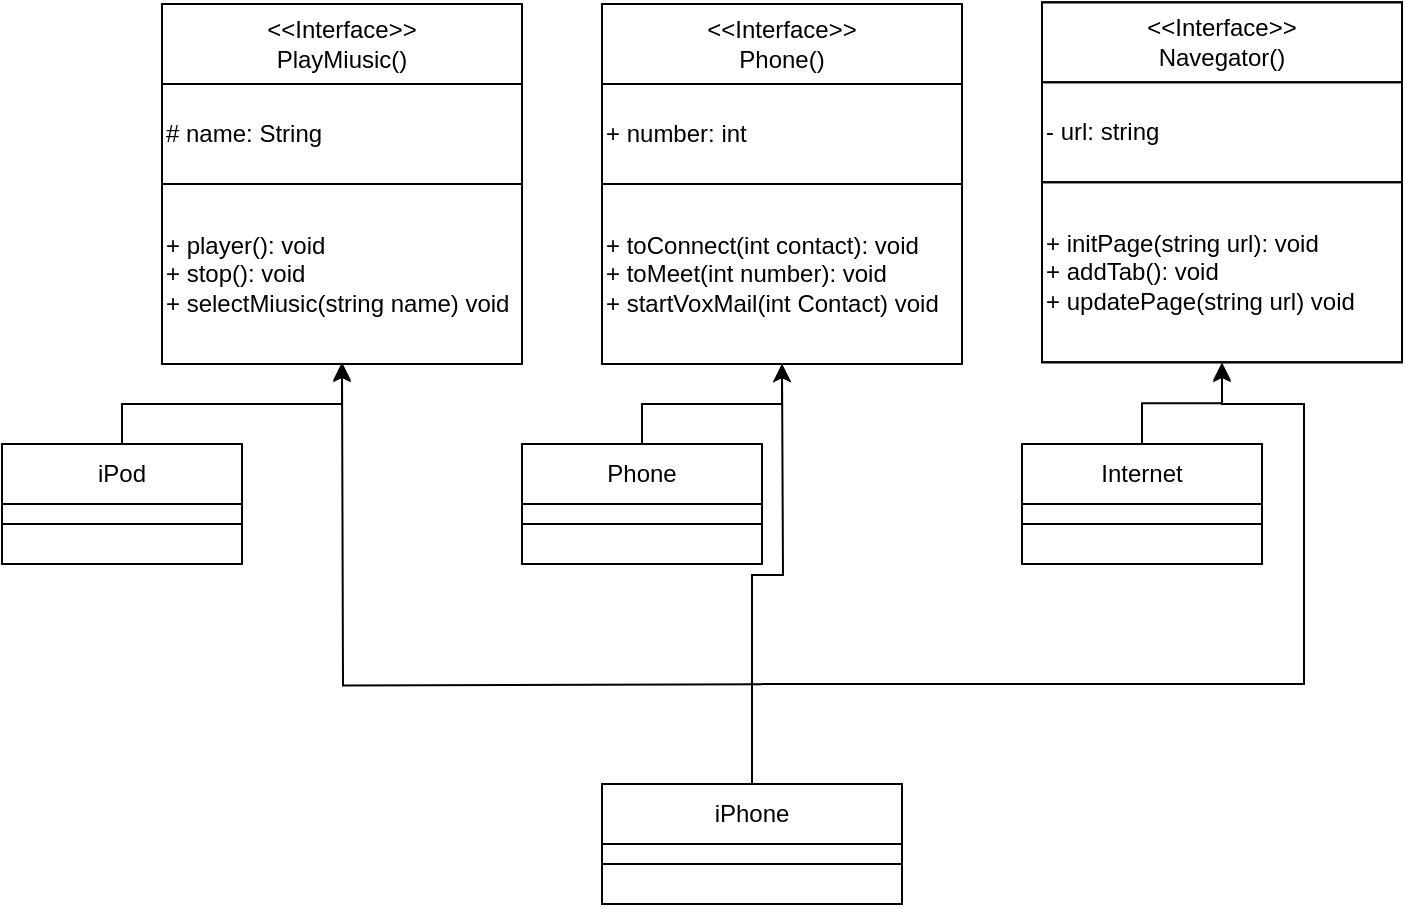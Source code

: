 <mxfile version="24.0.8" type="device">
  <diagram id="C5RBs43oDa-KdzZeNtuy" name="Page-1">
    <mxGraphModel dx="1120" dy="468" grid="1" gridSize="10" guides="1" tooltips="1" connect="1" arrows="1" fold="1" page="1" pageScale="1" pageWidth="827" pageHeight="1169" math="0" shadow="0">
      <root>
        <mxCell id="WIyWlLk6GJQsqaUBKTNV-0" />
        <mxCell id="WIyWlLk6GJQsqaUBKTNV-1" parent="WIyWlLk6GJQsqaUBKTNV-0" />
        <mxCell id="VNEgAMGkqdZ41C6WMHYS-1" value="" style="whiteSpace=wrap;html=1;aspect=fixed;align=left;" parent="WIyWlLk6GJQsqaUBKTNV-1" vertex="1">
          <mxGeometry x="130" y="40" width="180" height="180" as="geometry" />
        </mxCell>
        <mxCell id="VNEgAMGkqdZ41C6WMHYS-10" value="&amp;lt;&amp;lt;Interface&amp;gt;&amp;gt;&lt;div&gt;PlayMiusic()&lt;/div&gt;" style="shape=partialRectangle;whiteSpace=wrap;html=1;left=0;right=0;fillColor=none;" parent="WIyWlLk6GJQsqaUBKTNV-1" vertex="1">
          <mxGeometry x="130" y="40" width="180" height="40" as="geometry" />
        </mxCell>
        <mxCell id="VNEgAMGkqdZ41C6WMHYS-11" value="# name: String&amp;nbsp;" style="shape=partialRectangle;whiteSpace=wrap;html=1;left=0;right=0;fillColor=none;align=left;" parent="WIyWlLk6GJQsqaUBKTNV-1" vertex="1">
          <mxGeometry x="130" y="80" width="180" height="50" as="geometry" />
        </mxCell>
        <mxCell id="VNEgAMGkqdZ41C6WMHYS-12" value="&lt;span style=&quot;&quot;&gt;+ player(): void&lt;/span&gt;&lt;div style=&quot;&quot;&gt;+ stop(): void&lt;/div&gt;&lt;div style=&quot;&quot;&gt;+ selectMiusic(string name) void&amp;nbsp;&lt;/div&gt;" style="shape=partialRectangle;whiteSpace=wrap;html=1;left=0;right=0;fillColor=none;align=left;" parent="WIyWlLk6GJQsqaUBKTNV-1" vertex="1">
          <mxGeometry x="130" y="130" width="180" height="90" as="geometry" />
        </mxCell>
        <mxCell id="VNEgAMGkqdZ41C6WMHYS-14" style="edgeStyle=orthogonalEdgeStyle;rounded=0;orthogonalLoop=1;jettySize=auto;html=1;exitX=0.5;exitY=1;exitDx=0;exitDy=0;" parent="WIyWlLk6GJQsqaUBKTNV-1" source="VNEgAMGkqdZ41C6WMHYS-1" target="VNEgAMGkqdZ41C6WMHYS-1" edge="1">
          <mxGeometry relative="1" as="geometry" />
        </mxCell>
        <mxCell id="VNEgAMGkqdZ41C6WMHYS-15" value="" style="whiteSpace=wrap;html=1;aspect=fixed;align=left;" parent="WIyWlLk6GJQsqaUBKTNV-1" vertex="1">
          <mxGeometry x="350" y="40" width="180" height="180" as="geometry" />
        </mxCell>
        <mxCell id="VNEgAMGkqdZ41C6WMHYS-16" value="&amp;lt;&amp;lt;Interface&amp;gt;&amp;gt;&lt;div&gt;Phone()&lt;/div&gt;" style="shape=partialRectangle;whiteSpace=wrap;html=1;left=0;right=0;fillColor=none;" parent="WIyWlLk6GJQsqaUBKTNV-1" vertex="1">
          <mxGeometry x="350" y="40" width="180" height="40" as="geometry" />
        </mxCell>
        <mxCell id="VNEgAMGkqdZ41C6WMHYS-17" value="+ number: int" style="shape=partialRectangle;whiteSpace=wrap;html=1;left=0;right=0;fillColor=none;align=left;" parent="WIyWlLk6GJQsqaUBKTNV-1" vertex="1">
          <mxGeometry x="350" y="80" width="180" height="50" as="geometry" />
        </mxCell>
        <mxCell id="VNEgAMGkqdZ41C6WMHYS-18" value="&lt;span style=&quot;&quot;&gt;+ toConnect(int contact): void&lt;/span&gt;&lt;div style=&quot;&quot;&gt;+ toMeet(int number): void&lt;/div&gt;&lt;div style=&quot;&quot;&gt;+ startVoxMail(int Contact) void&amp;nbsp;&lt;/div&gt;" style="shape=partialRectangle;whiteSpace=wrap;html=1;left=0;right=0;fillColor=none;align=left;" parent="WIyWlLk6GJQsqaUBKTNV-1" vertex="1">
          <mxGeometry x="350" y="130" width="180" height="90" as="geometry" />
        </mxCell>
        <mxCell id="VNEgAMGkqdZ41C6WMHYS-19" style="edgeStyle=orthogonalEdgeStyle;rounded=0;orthogonalLoop=1;jettySize=auto;html=1;exitX=0.5;exitY=1;exitDx=0;exitDy=0;" parent="WIyWlLk6GJQsqaUBKTNV-1" source="VNEgAMGkqdZ41C6WMHYS-15" target="VNEgAMGkqdZ41C6WMHYS-15" edge="1">
          <mxGeometry relative="1" as="geometry" />
        </mxCell>
        <mxCell id="VNEgAMGkqdZ41C6WMHYS-20" value="" style="whiteSpace=wrap;html=1;aspect=fixed;align=left;" parent="WIyWlLk6GJQsqaUBKTNV-1" vertex="1">
          <mxGeometry x="570" y="39.17" width="180" height="180" as="geometry" />
        </mxCell>
        <mxCell id="VNEgAMGkqdZ41C6WMHYS-21" value="&amp;lt;&amp;lt;Interface&amp;gt;&amp;gt;&lt;div&gt;Navegator()&lt;/div&gt;" style="shape=partialRectangle;whiteSpace=wrap;html=1;left=0;right=0;fillColor=none;" parent="WIyWlLk6GJQsqaUBKTNV-1" vertex="1">
          <mxGeometry x="570" y="39.17" width="180" height="40" as="geometry" />
        </mxCell>
        <mxCell id="VNEgAMGkqdZ41C6WMHYS-22" value="- url: string" style="shape=partialRectangle;whiteSpace=wrap;html=1;left=0;right=0;fillColor=none;align=left;" parent="WIyWlLk6GJQsqaUBKTNV-1" vertex="1">
          <mxGeometry x="570" y="79.17" width="180" height="50" as="geometry" />
        </mxCell>
        <mxCell id="VNEgAMGkqdZ41C6WMHYS-23" value="&lt;span style=&quot;&quot;&gt;+ initPage(string url): void&lt;/span&gt;&lt;div style=&quot;&quot;&gt;+ addTab(): void&lt;/div&gt;&lt;div style=&quot;&quot;&gt;+ updatePage(string url) void&amp;nbsp;&lt;/div&gt;" style="shape=partialRectangle;whiteSpace=wrap;html=1;left=0;right=0;fillColor=none;align=left;" parent="WIyWlLk6GJQsqaUBKTNV-1" vertex="1">
          <mxGeometry x="570" y="129.17" width="180" height="90" as="geometry" />
        </mxCell>
        <mxCell id="VNEgAMGkqdZ41C6WMHYS-24" style="edgeStyle=orthogonalEdgeStyle;rounded=0;orthogonalLoop=1;jettySize=auto;html=1;exitX=0.5;exitY=1;exitDx=0;exitDy=0;" parent="WIyWlLk6GJQsqaUBKTNV-1" source="VNEgAMGkqdZ41C6WMHYS-20" target="VNEgAMGkqdZ41C6WMHYS-20" edge="1">
          <mxGeometry relative="1" as="geometry" />
        </mxCell>
        <mxCell id="VNEgAMGkqdZ41C6WMHYS-30" value="" style="rounded=0;whiteSpace=wrap;html=1;" parent="WIyWlLk6GJQsqaUBKTNV-1" vertex="1">
          <mxGeometry x="50" y="260" width="120" height="60" as="geometry" />
        </mxCell>
        <mxCell id="VNEgAMGkqdZ41C6WMHYS-39" value="" style="edgeStyle=orthogonalEdgeStyle;rounded=0;orthogonalLoop=1;jettySize=auto;html=1;" parent="WIyWlLk6GJQsqaUBKTNV-1" source="VNEgAMGkqdZ41C6WMHYS-31" target="VNEgAMGkqdZ41C6WMHYS-12" edge="1">
          <mxGeometry relative="1" as="geometry" />
        </mxCell>
        <mxCell id="VNEgAMGkqdZ41C6WMHYS-31" value="iPod" style="shape=partialRectangle;whiteSpace=wrap;html=1;left=0;right=0;fillColor=none;" parent="WIyWlLk6GJQsqaUBKTNV-1" vertex="1">
          <mxGeometry x="50" y="260" width="120" height="30" as="geometry" />
        </mxCell>
        <mxCell id="VNEgAMGkqdZ41C6WMHYS-32" value="" style="shape=partialRectangle;whiteSpace=wrap;html=1;left=0;right=0;fillColor=none;" parent="WIyWlLk6GJQsqaUBKTNV-1" vertex="1">
          <mxGeometry x="50" y="300" width="120" height="20" as="geometry" />
        </mxCell>
        <mxCell id="VNEgAMGkqdZ41C6WMHYS-33" value="" style="rounded=0;whiteSpace=wrap;html=1;" parent="WIyWlLk6GJQsqaUBKTNV-1" vertex="1">
          <mxGeometry x="310" y="260" width="120" height="60" as="geometry" />
        </mxCell>
        <mxCell id="VNEgAMGkqdZ41C6WMHYS-40" value="" style="edgeStyle=orthogonalEdgeStyle;rounded=0;orthogonalLoop=1;jettySize=auto;html=1;" parent="WIyWlLk6GJQsqaUBKTNV-1" source="VNEgAMGkqdZ41C6WMHYS-34" target="VNEgAMGkqdZ41C6WMHYS-18" edge="1">
          <mxGeometry relative="1" as="geometry" />
        </mxCell>
        <mxCell id="VNEgAMGkqdZ41C6WMHYS-34" value="Phone" style="shape=partialRectangle;whiteSpace=wrap;html=1;left=0;right=0;fillColor=none;" parent="WIyWlLk6GJQsqaUBKTNV-1" vertex="1">
          <mxGeometry x="310" y="260" width="120" height="30" as="geometry" />
        </mxCell>
        <mxCell id="VNEgAMGkqdZ41C6WMHYS-35" value="" style="shape=partialRectangle;whiteSpace=wrap;html=1;left=0;right=0;fillColor=none;" parent="WIyWlLk6GJQsqaUBKTNV-1" vertex="1">
          <mxGeometry x="310" y="300" width="120" height="20" as="geometry" />
        </mxCell>
        <mxCell id="VNEgAMGkqdZ41C6WMHYS-36" value="" style="rounded=0;whiteSpace=wrap;html=1;" parent="WIyWlLk6GJQsqaUBKTNV-1" vertex="1">
          <mxGeometry x="560" y="260" width="120" height="60" as="geometry" />
        </mxCell>
        <mxCell id="VNEgAMGkqdZ41C6WMHYS-42" value="" style="edgeStyle=orthogonalEdgeStyle;rounded=0;orthogonalLoop=1;jettySize=auto;html=1;" parent="WIyWlLk6GJQsqaUBKTNV-1" source="VNEgAMGkqdZ41C6WMHYS-37" target="VNEgAMGkqdZ41C6WMHYS-23" edge="1">
          <mxGeometry relative="1" as="geometry" />
        </mxCell>
        <mxCell id="VNEgAMGkqdZ41C6WMHYS-37" value="Internet" style="shape=partialRectangle;whiteSpace=wrap;html=1;left=0;right=0;fillColor=none;" parent="WIyWlLk6GJQsqaUBKTNV-1" vertex="1">
          <mxGeometry x="560" y="260" width="120" height="30" as="geometry" />
        </mxCell>
        <mxCell id="VNEgAMGkqdZ41C6WMHYS-38" value="" style="shape=partialRectangle;whiteSpace=wrap;html=1;left=0;right=0;fillColor=none;" parent="WIyWlLk6GJQsqaUBKTNV-1" vertex="1">
          <mxGeometry x="560" y="300" width="120" height="20" as="geometry" />
        </mxCell>
        <mxCell id="VNEgAMGkqdZ41C6WMHYS-46" value="" style="rounded=0;whiteSpace=wrap;html=1;" parent="WIyWlLk6GJQsqaUBKTNV-1" vertex="1">
          <mxGeometry x="350" y="430" width="150" height="60" as="geometry" />
        </mxCell>
        <mxCell id="VNEgAMGkqdZ41C6WMHYS-52" value="" style="edgeStyle=orthogonalEdgeStyle;rounded=0;orthogonalLoop=1;jettySize=auto;html=1;" parent="WIyWlLk6GJQsqaUBKTNV-1" edge="1">
          <mxGeometry relative="1" as="geometry">
            <mxPoint x="430" y="380.17" as="sourcePoint" />
            <mxPoint x="220" y="219.17" as="targetPoint" />
          </mxGeometry>
        </mxCell>
        <mxCell id="VNEgAMGkqdZ41C6WMHYS-54" value="" style="edgeStyle=orthogonalEdgeStyle;rounded=0;orthogonalLoop=1;jettySize=auto;html=1;" parent="WIyWlLk6GJQsqaUBKTNV-1" edge="1">
          <mxGeometry relative="1" as="geometry">
            <mxPoint x="430" y="380" as="sourcePoint" />
            <mxPoint x="660" y="220" as="targetPoint" />
            <Array as="points">
              <mxPoint x="701" y="380" />
              <mxPoint x="701" y="240" />
              <mxPoint x="660" y="240" />
            </Array>
          </mxGeometry>
        </mxCell>
        <mxCell id="VNEgAMGkqdZ41C6WMHYS-55" value="" style="edgeStyle=orthogonalEdgeStyle;rounded=0;orthogonalLoop=1;jettySize=auto;html=1;exitX=0.5;exitY=0;exitDx=0;exitDy=0;" parent="WIyWlLk6GJQsqaUBKTNV-1" source="VNEgAMGkqdZ41C6WMHYS-47" edge="1">
          <mxGeometry relative="1" as="geometry">
            <mxPoint x="425" y="420" as="sourcePoint" />
            <mxPoint x="440" y="220" as="targetPoint" />
          </mxGeometry>
        </mxCell>
        <mxCell id="VNEgAMGkqdZ41C6WMHYS-47" value="iPhone" style="shape=partialRectangle;whiteSpace=wrap;html=1;left=0;right=0;fillColor=none;" parent="WIyWlLk6GJQsqaUBKTNV-1" vertex="1">
          <mxGeometry x="350" y="430" width="150" height="30" as="geometry" />
        </mxCell>
        <mxCell id="VNEgAMGkqdZ41C6WMHYS-48" value="" style="shape=partialRectangle;whiteSpace=wrap;html=1;left=0;right=0;fillColor=none;" parent="WIyWlLk6GJQsqaUBKTNV-1" vertex="1">
          <mxGeometry x="350" y="470" width="150" height="20" as="geometry" />
        </mxCell>
      </root>
    </mxGraphModel>
  </diagram>
</mxfile>
